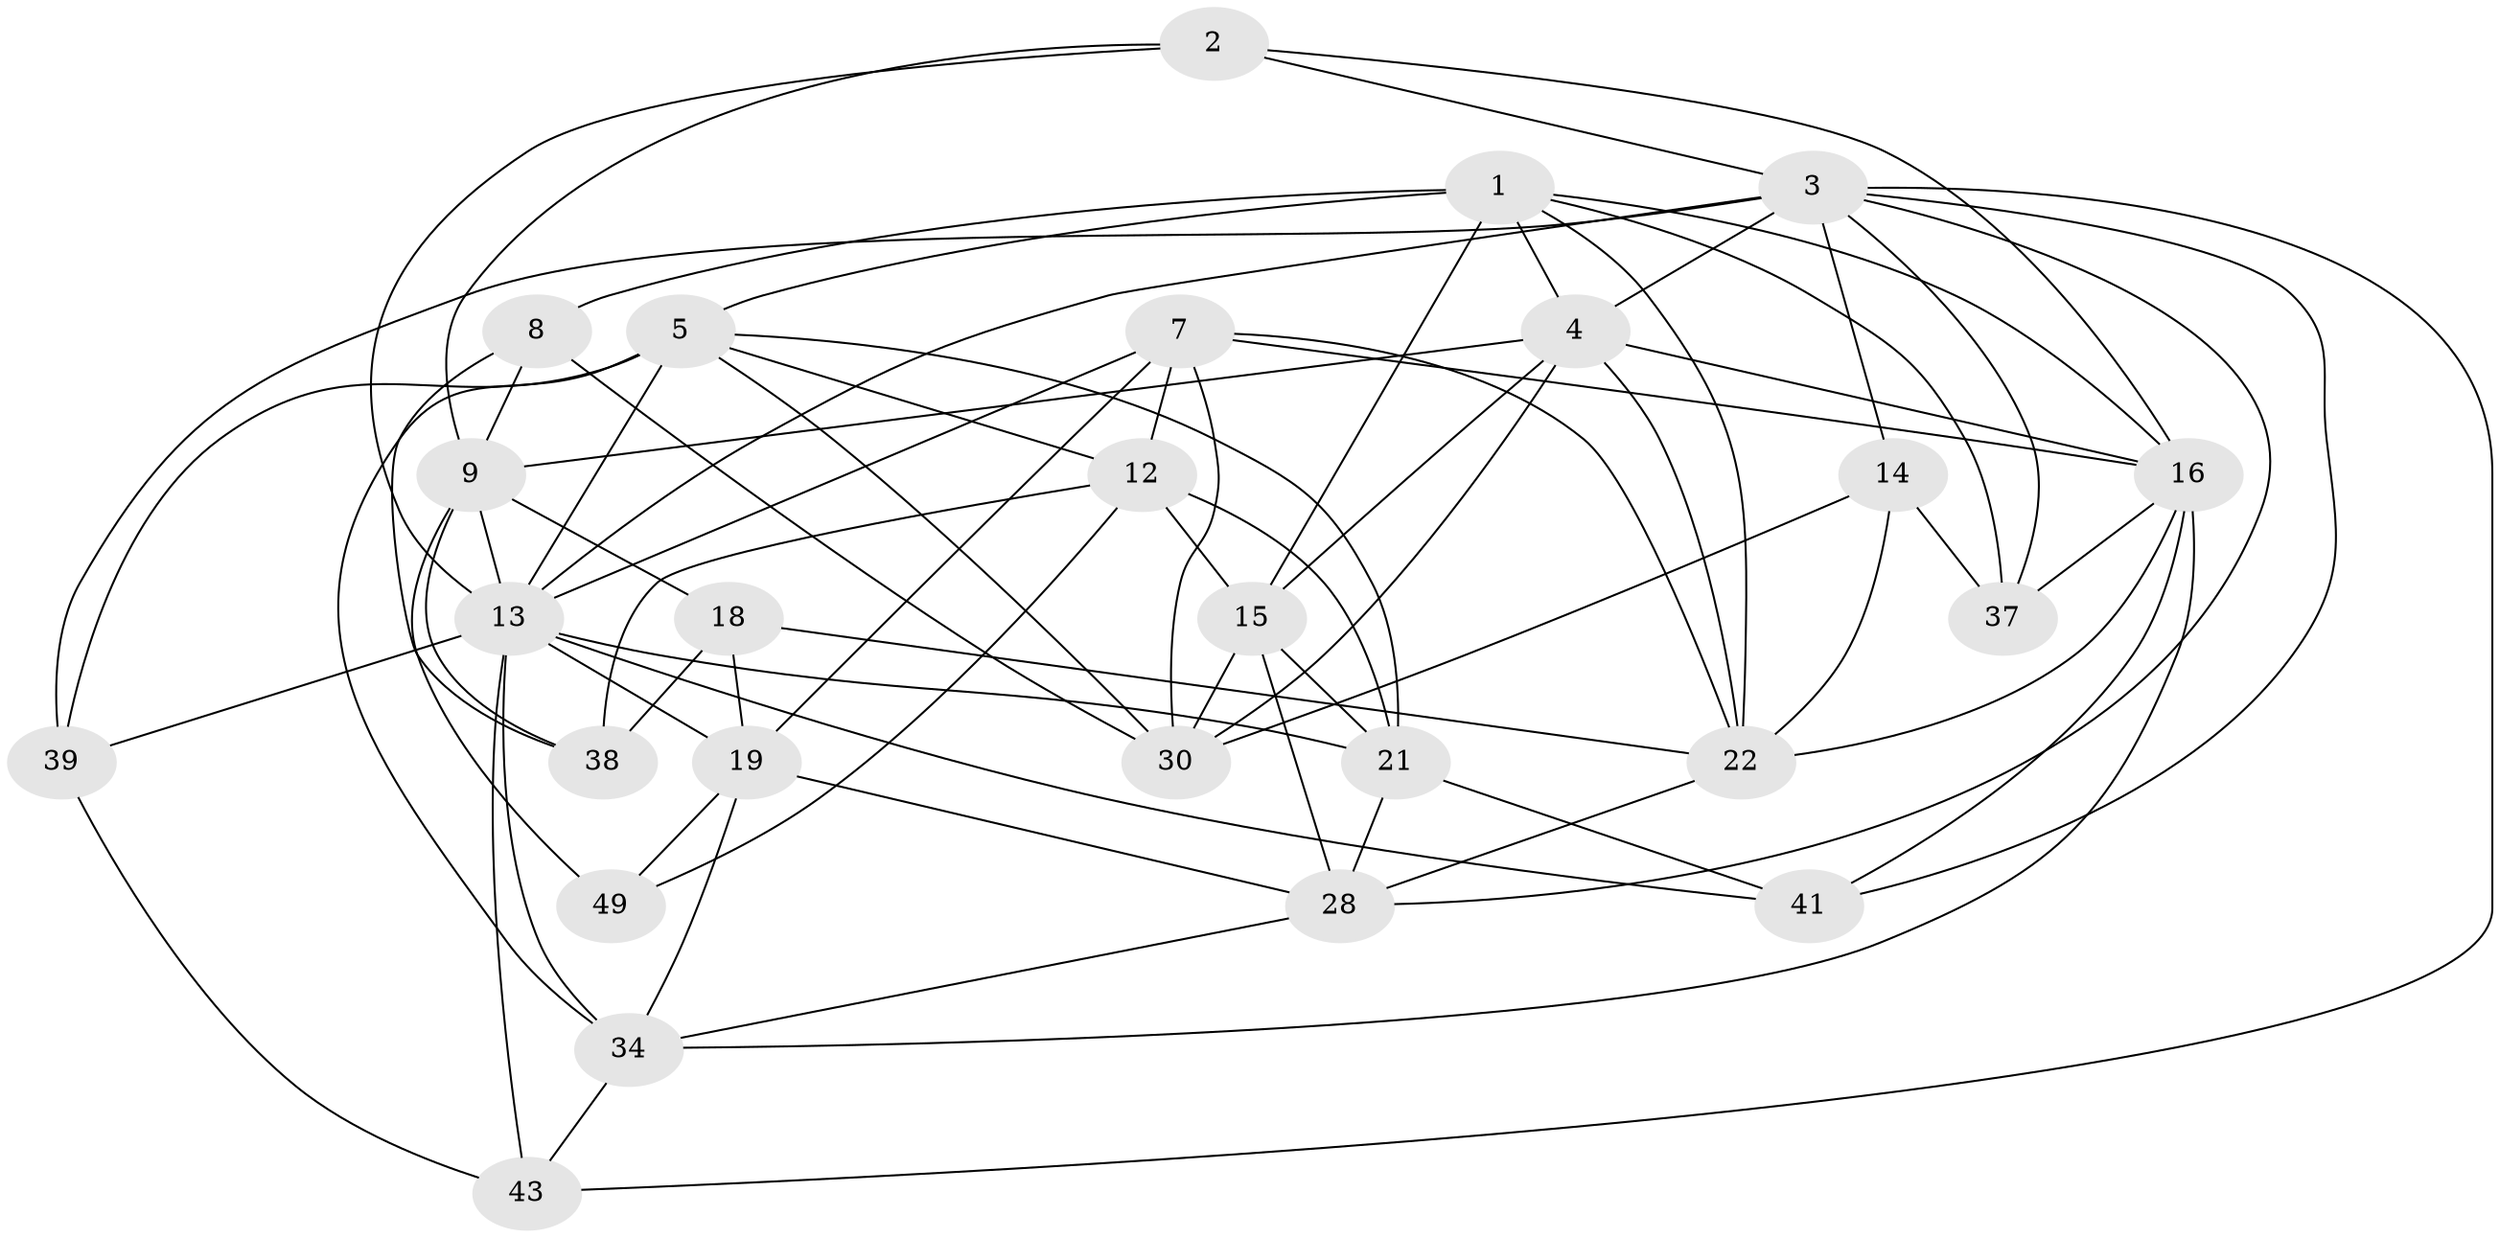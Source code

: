 // original degree distribution, {4: 1.0}
// Generated by graph-tools (version 1.1) at 2025/16/03/09/25 04:16:33]
// undirected, 26 vertices, 75 edges
graph export_dot {
graph [start="1"]
  node [color=gray90,style=filled];
  1 [super="+42+50"];
  2;
  3 [super="+6"];
  4 [super="+26+45"];
  5 [super="+11"];
  7 [super="+24"];
  8;
  9 [super="+10"];
  12 [super="+17"];
  13 [super="+47+52+25"];
  14;
  15 [super="+32"];
  16 [super="+51+20"];
  18;
  19 [super="+48"];
  21 [super="+44"];
  22 [super="+35"];
  28 [super="+36"];
  30 [super="+33"];
  34 [super="+40"];
  37;
  38;
  39;
  41;
  43;
  49;
  1 -- 8;
  1 -- 4;
  1 -- 37;
  1 -- 22;
  1 -- 5 [weight=2];
  1 -- 16;
  1 -- 15;
  2 -- 16;
  2 -- 13;
  2 -- 3;
  2 -- 9;
  3 -- 39;
  3 -- 13 [weight=2];
  3 -- 4;
  3 -- 37;
  3 -- 41;
  3 -- 43;
  3 -- 14;
  3 -- 28;
  4 -- 9;
  4 -- 22 [weight=2];
  4 -- 15;
  4 -- 16;
  4 -- 30;
  5 -- 13;
  5 -- 21;
  5 -- 34;
  5 -- 39;
  5 -- 12;
  5 -- 30;
  7 -- 16;
  7 -- 30;
  7 -- 12;
  7 -- 19;
  7 -- 13;
  7 -- 22;
  8 -- 38;
  8 -- 30;
  8 -- 9;
  9 -- 49 [weight=2];
  9 -- 13;
  9 -- 18;
  9 -- 38;
  12 -- 38;
  12 -- 21;
  12 -- 49;
  12 -- 15;
  13 -- 41;
  13 -- 21;
  13 -- 39;
  13 -- 43;
  13 -- 19;
  13 -- 34;
  14 -- 30;
  14 -- 37;
  14 -- 22;
  15 -- 28;
  15 -- 21;
  15 -- 30;
  16 -- 41;
  16 -- 22;
  16 -- 37;
  16 -- 34;
  18 -- 19;
  18 -- 38;
  18 -- 22;
  19 -- 49;
  19 -- 34;
  19 -- 28;
  21 -- 41;
  21 -- 28;
  22 -- 28;
  28 -- 34;
  34 -- 43;
  39 -- 43;
}
